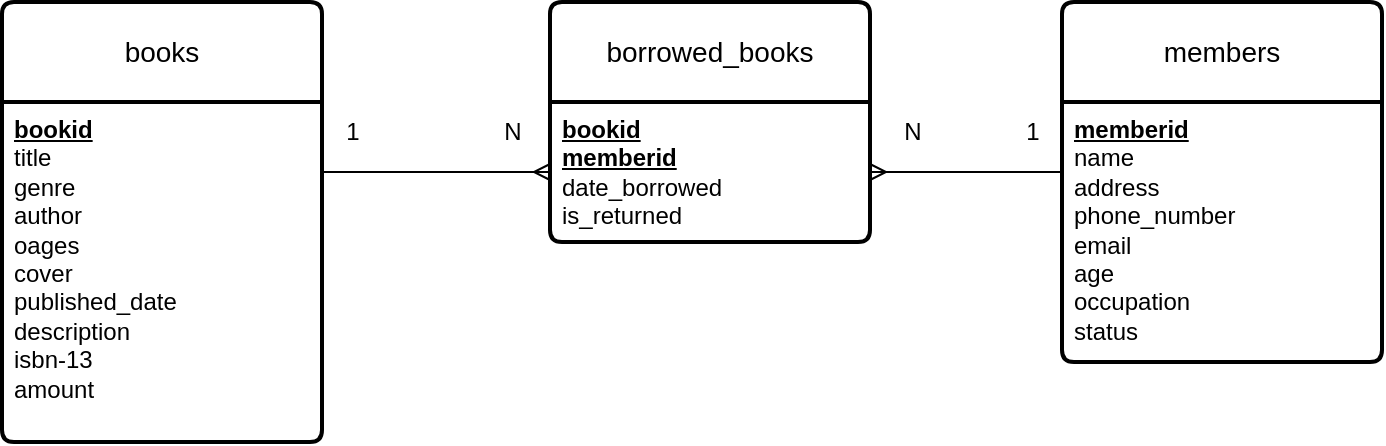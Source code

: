 <mxfile version="21.2.3" type="github">
  <diagram name="Σελίδα-1" id="zE5FkOxV_g-_zzO5hvtM">
    <mxGraphModel dx="792" dy="1113" grid="1" gridSize="10" guides="1" tooltips="1" connect="1" arrows="1" fold="1" page="1" pageScale="1" pageWidth="827" pageHeight="1169" math="0" shadow="0">
      <root>
        <mxCell id="0" />
        <mxCell id="1" parent="0" />
        <mxCell id="qj_EUbfZkuwSbTZv1R5T-1" value="books" style="swimlane;childLayout=stackLayout;horizontal=1;startSize=50;horizontalStack=0;rounded=1;fontSize=14;fontStyle=0;strokeWidth=2;resizeParent=0;resizeLast=1;shadow=0;dashed=0;align=center;arcSize=4;whiteSpace=wrap;html=1;" vertex="1" parent="1">
          <mxGeometry x="60" y="100" width="160" height="220" as="geometry" />
        </mxCell>
        <mxCell id="qj_EUbfZkuwSbTZv1R5T-2" value="&lt;div&gt;&lt;u&gt;&lt;b&gt;bookid&lt;/b&gt;&lt;br&gt;&lt;/u&gt;&lt;/div&gt;&lt;div&gt;title&lt;/div&gt;&lt;div&gt;genre&lt;/div&gt;&lt;div&gt;author&lt;/div&gt;&lt;div&gt;oages&lt;/div&gt;&lt;div&gt;cover&lt;/div&gt;&lt;div&gt;published_date&lt;/div&gt;&lt;div&gt;description&lt;/div&gt;&lt;div&gt;isbn-13&lt;/div&gt;&lt;div&gt;amount&lt;br&gt;&lt;/div&gt;" style="align=left;strokeColor=none;fillColor=none;spacingLeft=4;fontSize=12;verticalAlign=top;resizable=0;rotatable=0;part=1;html=1;" vertex="1" parent="qj_EUbfZkuwSbTZv1R5T-1">
          <mxGeometry y="50" width="160" height="170" as="geometry" />
        </mxCell>
        <mxCell id="qj_EUbfZkuwSbTZv1R5T-3" value="borrowed_books" style="swimlane;childLayout=stackLayout;horizontal=1;startSize=50;horizontalStack=0;rounded=1;fontSize=14;fontStyle=0;strokeWidth=2;resizeParent=0;resizeLast=1;shadow=0;dashed=0;align=center;arcSize=4;whiteSpace=wrap;html=1;" vertex="1" parent="1">
          <mxGeometry x="334" y="100" width="160" height="120" as="geometry" />
        </mxCell>
        <mxCell id="qj_EUbfZkuwSbTZv1R5T-4" value="&lt;div&gt;&lt;u&gt;&lt;b&gt;bookid&lt;/b&gt;&lt;br&gt;&lt;/u&gt;&lt;/div&gt;&lt;div&gt;&lt;u&gt;&lt;b&gt;memberid&lt;/b&gt;&lt;/u&gt;&lt;u&gt;&lt;/u&gt;&lt;/div&gt;&lt;div&gt;date_borrowed&lt;/div&gt;&lt;div&gt;is_returned&lt;br&gt;&lt;/div&gt;&lt;div&gt;&lt;br&gt;&lt;/div&gt;" style="align=left;strokeColor=none;fillColor=none;spacingLeft=4;fontSize=12;verticalAlign=top;resizable=0;rotatable=0;part=1;html=1;" vertex="1" parent="qj_EUbfZkuwSbTZv1R5T-3">
          <mxGeometry y="50" width="160" height="70" as="geometry" />
        </mxCell>
        <mxCell id="qj_EUbfZkuwSbTZv1R5T-5" value="members" style="swimlane;childLayout=stackLayout;horizontal=1;startSize=50;horizontalStack=0;rounded=1;fontSize=14;fontStyle=0;strokeWidth=2;resizeParent=0;resizeLast=1;shadow=0;dashed=0;align=center;arcSize=4;whiteSpace=wrap;html=1;" vertex="1" parent="1">
          <mxGeometry x="590" y="100" width="160" height="180" as="geometry" />
        </mxCell>
        <mxCell id="qj_EUbfZkuwSbTZv1R5T-6" value="&lt;u&gt;&lt;b&gt;memberid&lt;/b&gt;&lt;/u&gt;&lt;br&gt;name&lt;br&gt;&lt;div&gt;address&lt;/div&gt;&lt;div&gt;phone_number&lt;/div&gt;&lt;div&gt;email&lt;/div&gt;&lt;div&gt;age&lt;/div&gt;&lt;div&gt;occupation&lt;/div&gt;&lt;div&gt;status&lt;br&gt;&lt;/div&gt;" style="align=left;strokeColor=none;fillColor=none;spacingLeft=4;fontSize=12;verticalAlign=top;resizable=0;rotatable=0;part=1;html=1;" vertex="1" parent="qj_EUbfZkuwSbTZv1R5T-5">
          <mxGeometry y="50" width="160" height="130" as="geometry" />
        </mxCell>
        <mxCell id="qj_EUbfZkuwSbTZv1R5T-7" style="edgeStyle=orthogonalEdgeStyle;rounded=0;orthogonalLoop=1;jettySize=auto;html=1;entryX=0;entryY=0.5;entryDx=0;entryDy=0;endArrow=ERmany;endFill=0;" edge="1" parent="1" source="qj_EUbfZkuwSbTZv1R5T-2" target="qj_EUbfZkuwSbTZv1R5T-4">
          <mxGeometry relative="1" as="geometry">
            <Array as="points">
              <mxPoint x="260" y="185" />
              <mxPoint x="260" y="185" />
            </Array>
          </mxGeometry>
        </mxCell>
        <mxCell id="qj_EUbfZkuwSbTZv1R5T-8" style="edgeStyle=orthogonalEdgeStyle;rounded=0;orthogonalLoop=1;jettySize=auto;html=1;entryX=1;entryY=0.5;entryDx=0;entryDy=0;endArrow=ERmany;endFill=0;" edge="1" parent="1" source="qj_EUbfZkuwSbTZv1R5T-6" target="qj_EUbfZkuwSbTZv1R5T-4">
          <mxGeometry relative="1" as="geometry">
            <Array as="points">
              <mxPoint x="570" y="185" />
              <mxPoint x="570" y="185" />
            </Array>
          </mxGeometry>
        </mxCell>
        <mxCell id="qj_EUbfZkuwSbTZv1R5T-9" value="1" style="text;html=1;align=center;verticalAlign=middle;resizable=0;points=[];autosize=1;strokeColor=none;fillColor=none;" vertex="1" parent="1">
          <mxGeometry x="220" y="150" width="30" height="30" as="geometry" />
        </mxCell>
        <mxCell id="qj_EUbfZkuwSbTZv1R5T-10" value="N" style="text;html=1;align=center;verticalAlign=middle;resizable=0;points=[];autosize=1;strokeColor=none;fillColor=none;" vertex="1" parent="1">
          <mxGeometry x="300" y="150" width="30" height="30" as="geometry" />
        </mxCell>
        <mxCell id="qj_EUbfZkuwSbTZv1R5T-11" value="N" style="text;html=1;align=center;verticalAlign=middle;resizable=0;points=[];autosize=1;strokeColor=none;fillColor=none;" vertex="1" parent="1">
          <mxGeometry x="500" y="150" width="30" height="30" as="geometry" />
        </mxCell>
        <mxCell id="qj_EUbfZkuwSbTZv1R5T-12" value="1" style="text;html=1;align=center;verticalAlign=middle;resizable=0;points=[];autosize=1;strokeColor=none;fillColor=none;" vertex="1" parent="1">
          <mxGeometry x="560" y="150" width="30" height="30" as="geometry" />
        </mxCell>
      </root>
    </mxGraphModel>
  </diagram>
</mxfile>
